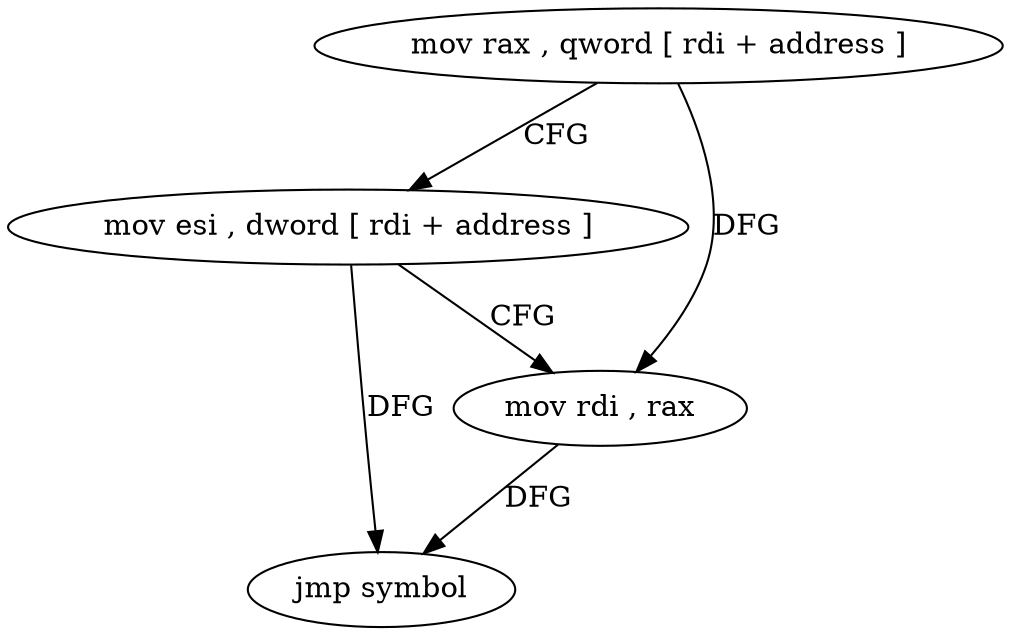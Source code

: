 digraph "func" {
"81456" [label = "mov rax , qword [ rdi + address ]" ]
"81460" [label = "mov esi , dword [ rdi + address ]" ]
"81463" [label = "mov rdi , rax" ]
"81466" [label = "jmp symbol" ]
"81456" -> "81460" [ label = "CFG" ]
"81456" -> "81463" [ label = "DFG" ]
"81460" -> "81463" [ label = "CFG" ]
"81460" -> "81466" [ label = "DFG" ]
"81463" -> "81466" [ label = "DFG" ]
}
